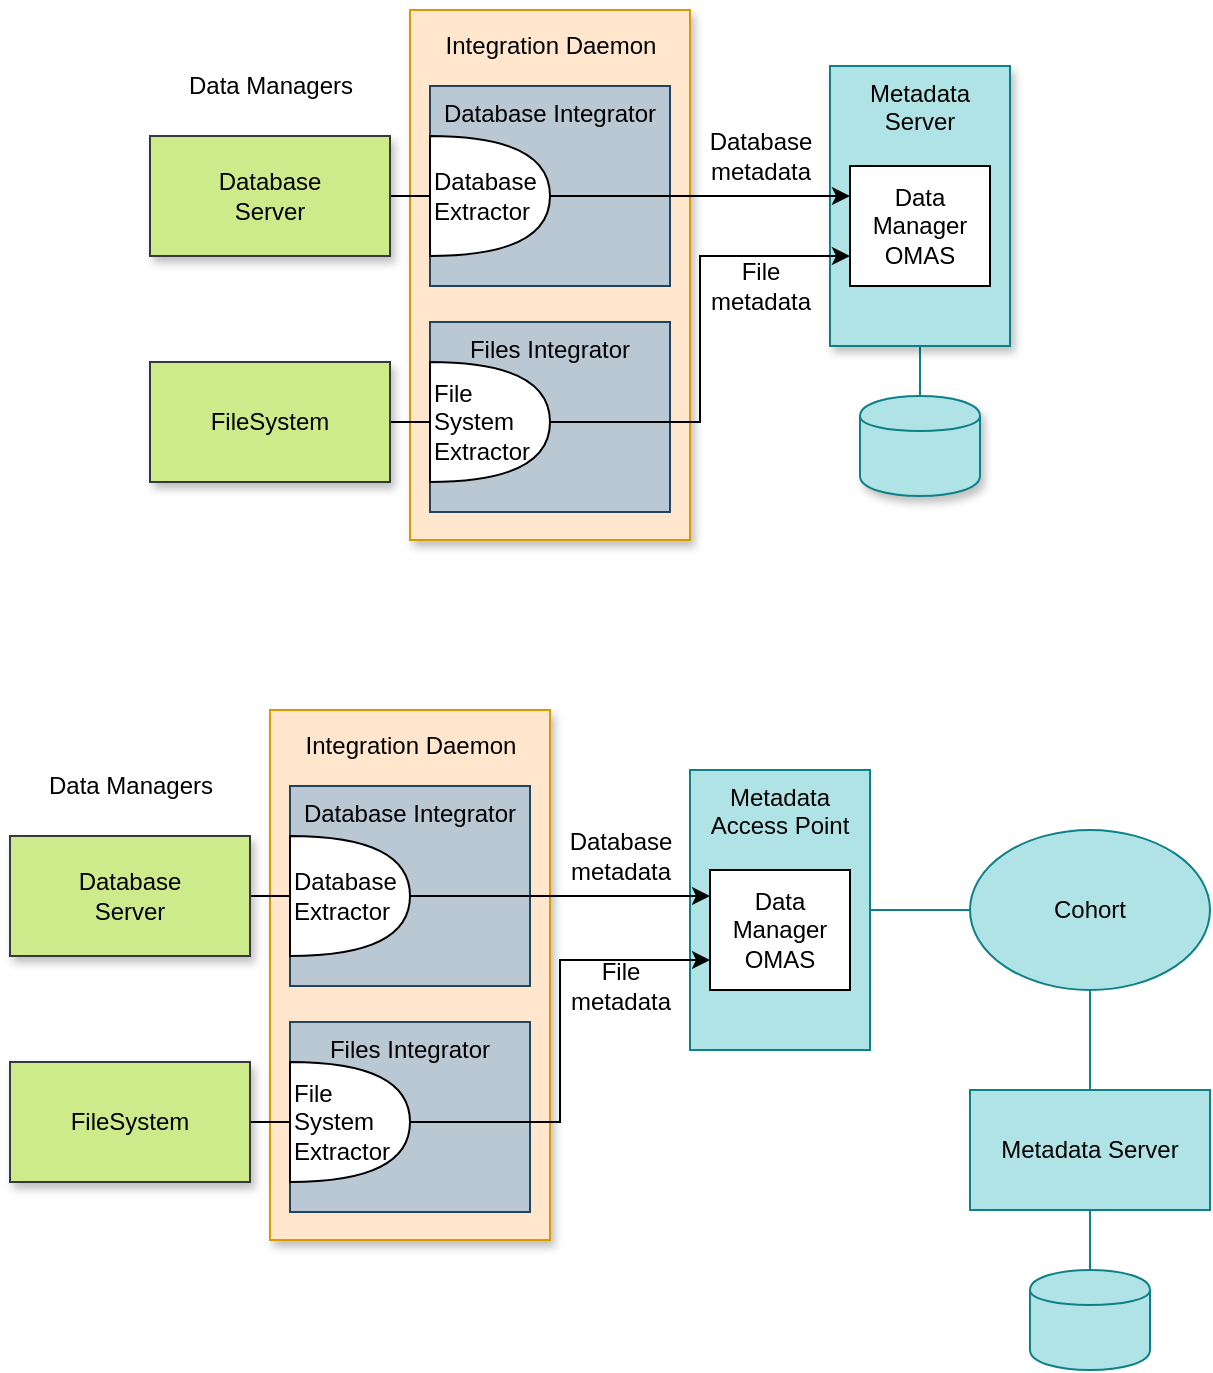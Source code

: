 <mxfile version="14.5.1" type="device" pages="3"><diagram id="gUrdT07N5TmVTN37-PB3" name="metadata-extraction"><mxGraphModel dx="1106" dy="787" grid="1" gridSize="10" guides="1" tooltips="1" connect="1" arrows="1" fold="1" page="1" pageScale="1" pageWidth="827" pageHeight="1169" math="0" shadow="0"><root><mxCell id="_8EhbuY_5WUjqMslyv16-0"/><mxCell id="_8EhbuY_5WUjqMslyv16-1" parent="_8EhbuY_5WUjqMslyv16-0"/><mxCell id="yTQIQ6h455ndPHDNqvcY-6" value="Cohort" style="ellipse;whiteSpace=wrap;html=1;fillColor=#b0e3e6;strokeColor=#0e8088;" parent="_8EhbuY_5WUjqMslyv16-1" vertex="1"><mxGeometry x="580" y="450" width="120" height="80" as="geometry"/></mxCell><mxCell id="yTQIQ6h455ndPHDNqvcY-7" style="rounded=0;orthogonalLoop=1;jettySize=auto;html=1;exitX=0.5;exitY=0;exitDx=0;exitDy=0;entryX=0.5;entryY=1;entryDx=0;entryDy=0;endArrow=none;endFill=0;fillColor=#b0e3e6;strokeColor=#0e8088;" parent="_8EhbuY_5WUjqMslyv16-1" source="yTQIQ6h455ndPHDNqvcY-8" target="yTQIQ6h455ndPHDNqvcY-6" edge="1"><mxGeometry relative="1" as="geometry"/></mxCell><mxCell id="yTQIQ6h455ndPHDNqvcY-8" value="Metadata Server" style="rounded=0;whiteSpace=wrap;html=1;fillColor=#b0e3e6;strokeColor=#0e8088;" parent="_8EhbuY_5WUjqMslyv16-1" vertex="1"><mxGeometry x="580" y="580" width="120" height="60" as="geometry"/></mxCell><mxCell id="yTQIQ6h455ndPHDNqvcY-9" style="edgeStyle=orthogonalEdgeStyle;rounded=0;orthogonalLoop=1;jettySize=auto;html=1;exitX=0.5;exitY=0;exitDx=0;exitDy=0;entryX=0.5;entryY=1;entryDx=0;entryDy=0;endArrow=none;endFill=0;fillColor=#b0e3e6;strokeColor=#0e8088;" parent="_8EhbuY_5WUjqMslyv16-1" source="yTQIQ6h455ndPHDNqvcY-10" target="yTQIQ6h455ndPHDNqvcY-8" edge="1"><mxGeometry relative="1" as="geometry"/></mxCell><mxCell id="yTQIQ6h455ndPHDNqvcY-10" value="" style="shape=cylinder;whiteSpace=wrap;html=1;boundedLbl=1;backgroundOutline=1;fillColor=#b0e3e6;strokeColor=#0e8088;" parent="_8EhbuY_5WUjqMslyv16-1" vertex="1"><mxGeometry x="610" y="670" width="60" height="50" as="geometry"/></mxCell><mxCell id="yTQIQ6h455ndPHDNqvcY-11" style="edgeStyle=none;rounded=0;orthogonalLoop=1;jettySize=auto;html=1;exitX=1;exitY=0.5;exitDx=0;exitDy=0;entryX=0;entryY=0.5;entryDx=0;entryDy=0;endArrow=none;endFill=0;fillColor=#b0e3e6;strokeColor=#0e8088;" parent="_8EhbuY_5WUjqMslyv16-1" source="yTQIQ6h455ndPHDNqvcY-12" target="yTQIQ6h455ndPHDNqvcY-6" edge="1"><mxGeometry relative="1" as="geometry"/></mxCell><mxCell id="yTQIQ6h455ndPHDNqvcY-12" value="Metadata Access Point" style="rounded=0;whiteSpace=wrap;html=1;verticalAlign=top;fillColor=#b0e3e6;strokeColor=#0e8088;" parent="_8EhbuY_5WUjqMslyv16-1" vertex="1"><mxGeometry x="440" y="420" width="90" height="140" as="geometry"/></mxCell><mxCell id="yTQIQ6h455ndPHDNqvcY-13" value="Data&lt;br&gt;Manager&lt;br&gt;OMAS" style="rounded=0;whiteSpace=wrap;html=1;" parent="_8EhbuY_5WUjqMslyv16-1" vertex="1"><mxGeometry x="450" y="470" width="70" height="60" as="geometry"/></mxCell><mxCell id="-w1MUX_3JGf6k-Dygrx6-0" value="" style="rounded=0;whiteSpace=wrap;html=1;fillColor=#ffe6cc;strokeColor=#d79b00;shadow=1;" parent="_8EhbuY_5WUjqMslyv16-1" vertex="1"><mxGeometry x="300" y="40" width="140" height="265" as="geometry"/></mxCell><mxCell id="-w1MUX_3JGf6k-Dygrx6-1" style="edgeStyle=none;rounded=0;orthogonalLoop=1;jettySize=auto;html=1;entryX=0;entryY=0.5;entryDx=0;entryDy=0;entryPerimeter=0;endArrow=none;endFill=0;" parent="_8EhbuY_5WUjqMslyv16-1" source="-w1MUX_3JGf6k-Dygrx6-2" target="-w1MUX_3JGf6k-Dygrx6-15" edge="1"><mxGeometry relative="1" as="geometry"/></mxCell><mxCell id="-w1MUX_3JGf6k-Dygrx6-2" value="Database&lt;br&gt;Server" style="rounded=0;whiteSpace=wrap;html=1;fillColor=#cdeb8b;strokeColor=#36393d;shadow=1;" parent="_8EhbuY_5WUjqMslyv16-1" vertex="1"><mxGeometry x="170" y="103" width="120" height="60" as="geometry"/></mxCell><mxCell id="-w1MUX_3JGf6k-Dygrx6-3" value="Database Integrator" style="rounded=0;whiteSpace=wrap;html=1;verticalAlign=top;fillColor=#bac8d3;strokeColor=#23445d;" parent="_8EhbuY_5WUjqMslyv16-1" vertex="1"><mxGeometry x="310" y="78" width="120" height="100" as="geometry"/></mxCell><mxCell id="-w1MUX_3JGf6k-Dygrx6-9" style="edgeStyle=orthogonalEdgeStyle;rounded=0;orthogonalLoop=1;jettySize=auto;html=1;exitX=0.5;exitY=0;exitDx=0;exitDy=0;entryX=0.5;entryY=1;entryDx=0;entryDy=0;endArrow=none;endFill=0;fillColor=#b0e3e6;strokeColor=#0e8088;" parent="_8EhbuY_5WUjqMslyv16-1" source="-w1MUX_3JGf6k-Dygrx6-10" target="-w1MUX_3JGf6k-Dygrx6-12" edge="1"><mxGeometry relative="1" as="geometry"/></mxCell><mxCell id="-w1MUX_3JGf6k-Dygrx6-10" value="" style="shape=cylinder;whiteSpace=wrap;html=1;boundedLbl=1;backgroundOutline=1;fillColor=#b0e3e6;strokeColor=#0e8088;shadow=1;" parent="_8EhbuY_5WUjqMslyv16-1" vertex="1"><mxGeometry x="525" y="233" width="60" height="50" as="geometry"/></mxCell><mxCell id="-w1MUX_3JGf6k-Dygrx6-12" value="Metadata Server" style="rounded=0;whiteSpace=wrap;html=1;verticalAlign=top;fillColor=#b0e3e6;strokeColor=#0e8088;shadow=1;" parent="_8EhbuY_5WUjqMslyv16-1" vertex="1"><mxGeometry x="510" y="68" width="90" height="140" as="geometry"/></mxCell><mxCell id="-w1MUX_3JGf6k-Dygrx6-13" value="Data&lt;br&gt;Manager&lt;br&gt;OMAS" style="rounded=0;whiteSpace=wrap;html=1;" parent="_8EhbuY_5WUjqMslyv16-1" vertex="1"><mxGeometry x="520" y="118" width="70" height="60" as="geometry"/></mxCell><mxCell id="-w1MUX_3JGf6k-Dygrx6-14" style="edgeStyle=orthogonalEdgeStyle;rounded=0;orthogonalLoop=1;jettySize=auto;html=1;exitX=1;exitY=0.5;exitDx=0;exitDy=0;exitPerimeter=0;entryX=0;entryY=0.25;entryDx=0;entryDy=0;endArrow=classic;endFill=1;" parent="_8EhbuY_5WUjqMslyv16-1" source="-w1MUX_3JGf6k-Dygrx6-15" target="-w1MUX_3JGf6k-Dygrx6-13" edge="1"><mxGeometry relative="1" as="geometry"/></mxCell><mxCell id="-w1MUX_3JGf6k-Dygrx6-15" value="Database&lt;br&gt;Extractor" style="shape=or;whiteSpace=wrap;html=1;align=left;" parent="_8EhbuY_5WUjqMslyv16-1" vertex="1"><mxGeometry x="310" y="103" width="60" height="60" as="geometry"/></mxCell><mxCell id="-w1MUX_3JGf6k-Dygrx6-18" value="Database&lt;br&gt;metadata" style="text;html=1;align=center;verticalAlign=middle;resizable=0;points=[];;autosize=1;" parent="_8EhbuY_5WUjqMslyv16-1" vertex="1"><mxGeometry x="440" y="98" width="70" height="30" as="geometry"/></mxCell><mxCell id="-w1MUX_3JGf6k-Dygrx6-19" value="File&lt;br&gt;metadata" style="text;html=1;align=center;verticalAlign=middle;resizable=0;points=[];;autosize=1;" parent="_8EhbuY_5WUjqMslyv16-1" vertex="1"><mxGeometry x="440" y="163" width="70" height="30" as="geometry"/></mxCell><mxCell id="-w1MUX_3JGf6k-Dygrx6-20" value="Integration Daemon" style="text;html=1;align=center;verticalAlign=middle;resizable=0;points=[];;autosize=1;" parent="_8EhbuY_5WUjqMslyv16-1" vertex="1"><mxGeometry x="310" y="48" width="120" height="20" as="geometry"/></mxCell><mxCell id="-w1MUX_3JGf6k-Dygrx6-21" value="Data Managers" style="text;html=1;align=center;verticalAlign=middle;resizable=0;points=[];;autosize=1;" parent="_8EhbuY_5WUjqMslyv16-1" vertex="1"><mxGeometry x="180" y="68" width="100" height="20" as="geometry"/></mxCell><mxCell id="5ROGnx1GjktCGI1Y9Y96-0" value="Files Integrator" style="rounded=0;whiteSpace=wrap;html=1;verticalAlign=top;fillColor=#bac8d3;strokeColor=#23445d;" vertex="1" parent="_8EhbuY_5WUjqMslyv16-1"><mxGeometry x="310" y="196" width="120" height="95" as="geometry"/></mxCell><mxCell id="-w1MUX_3JGf6k-Dygrx6-4" style="edgeStyle=none;rounded=0;orthogonalLoop=1;jettySize=auto;html=1;entryX=0;entryY=0.5;entryDx=0;entryDy=0;entryPerimeter=0;endArrow=none;endFill=0;" parent="_8EhbuY_5WUjqMslyv16-1" source="-w1MUX_3JGf6k-Dygrx6-5" target="-w1MUX_3JGf6k-Dygrx6-17" edge="1"><mxGeometry relative="1" as="geometry"/></mxCell><mxCell id="-w1MUX_3JGf6k-Dygrx6-5" value="FileSystem" style="rounded=0;whiteSpace=wrap;html=1;fillColor=#cdeb8b;strokeColor=#36393d;shadow=1;" parent="_8EhbuY_5WUjqMslyv16-1" vertex="1"><mxGeometry x="170" y="216" width="120" height="60" as="geometry"/></mxCell><mxCell id="-w1MUX_3JGf6k-Dygrx6-16" style="edgeStyle=orthogonalEdgeStyle;rounded=0;orthogonalLoop=1;jettySize=auto;html=1;entryX=0;entryY=0.75;entryDx=0;entryDy=0;endArrow=classic;endFill=1;" parent="_8EhbuY_5WUjqMslyv16-1" source="-w1MUX_3JGf6k-Dygrx6-17" target="-w1MUX_3JGf6k-Dygrx6-13" edge="1"><mxGeometry relative="1" as="geometry"/></mxCell><mxCell id="-w1MUX_3JGf6k-Dygrx6-17" value="File&lt;br&gt;System&lt;br&gt;Extractor" style="shape=or;whiteSpace=wrap;html=1;align=left;" parent="_8EhbuY_5WUjqMslyv16-1" vertex="1"><mxGeometry x="310" y="216" width="60" height="60" as="geometry"/></mxCell><mxCell id="5ROGnx1GjktCGI1Y9Y96-1" value="" style="rounded=0;whiteSpace=wrap;html=1;fillColor=#ffe6cc;strokeColor=#d79b00;shadow=1;" vertex="1" parent="_8EhbuY_5WUjqMslyv16-1"><mxGeometry x="230" y="390" width="140" height="265" as="geometry"/></mxCell><mxCell id="5ROGnx1GjktCGI1Y9Y96-2" style="edgeStyle=none;rounded=0;orthogonalLoop=1;jettySize=auto;html=1;entryX=0;entryY=0.5;entryDx=0;entryDy=0;entryPerimeter=0;endArrow=none;endFill=0;" edge="1" parent="_8EhbuY_5WUjqMslyv16-1" source="5ROGnx1GjktCGI1Y9Y96-3" target="5ROGnx1GjktCGI1Y9Y96-6"><mxGeometry relative="1" as="geometry"/></mxCell><mxCell id="5ROGnx1GjktCGI1Y9Y96-3" value="Database&lt;br&gt;Server" style="rounded=0;whiteSpace=wrap;html=1;fillColor=#cdeb8b;strokeColor=#36393d;shadow=1;" vertex="1" parent="_8EhbuY_5WUjqMslyv16-1"><mxGeometry x="100" y="453" width="120" height="60" as="geometry"/></mxCell><mxCell id="5ROGnx1GjktCGI1Y9Y96-4" value="Database Integrator" style="rounded=0;whiteSpace=wrap;html=1;verticalAlign=top;fillColor=#bac8d3;strokeColor=#23445d;" vertex="1" parent="_8EhbuY_5WUjqMslyv16-1"><mxGeometry x="240" y="428" width="120" height="100" as="geometry"/></mxCell><mxCell id="5ROGnx1GjktCGI1Y9Y96-5" style="edgeStyle=orthogonalEdgeStyle;rounded=0;orthogonalLoop=1;jettySize=auto;html=1;exitX=1;exitY=0.5;exitDx=0;exitDy=0;exitPerimeter=0;entryX=0;entryY=0.25;entryDx=0;entryDy=0;endArrow=classic;endFill=1;" edge="1" parent="_8EhbuY_5WUjqMslyv16-1" source="5ROGnx1GjktCGI1Y9Y96-6"><mxGeometry relative="1" as="geometry"><mxPoint x="450" y="483" as="targetPoint"/></mxGeometry></mxCell><mxCell id="5ROGnx1GjktCGI1Y9Y96-6" value="Database&lt;br&gt;Extractor" style="shape=or;whiteSpace=wrap;html=1;align=left;" vertex="1" parent="_8EhbuY_5WUjqMslyv16-1"><mxGeometry x="240" y="453" width="60" height="60" as="geometry"/></mxCell><mxCell id="5ROGnx1GjktCGI1Y9Y96-7" value="Database&lt;br&gt;metadata" style="text;html=1;align=center;verticalAlign=middle;resizable=0;points=[];;autosize=1;" vertex="1" parent="_8EhbuY_5WUjqMslyv16-1"><mxGeometry x="370" y="448" width="70" height="30" as="geometry"/></mxCell><mxCell id="5ROGnx1GjktCGI1Y9Y96-8" value="File&lt;br&gt;metadata" style="text;html=1;align=center;verticalAlign=middle;resizable=0;points=[];;autosize=1;" vertex="1" parent="_8EhbuY_5WUjqMslyv16-1"><mxGeometry x="370" y="513" width="70" height="30" as="geometry"/></mxCell><mxCell id="5ROGnx1GjktCGI1Y9Y96-9" value="Integration Daemon" style="text;html=1;align=center;verticalAlign=middle;resizable=0;points=[];;autosize=1;" vertex="1" parent="_8EhbuY_5WUjqMslyv16-1"><mxGeometry x="240" y="398" width="120" height="20" as="geometry"/></mxCell><mxCell id="5ROGnx1GjktCGI1Y9Y96-10" value="Data Managers" style="text;html=1;align=center;verticalAlign=middle;resizable=0;points=[];;autosize=1;" vertex="1" parent="_8EhbuY_5WUjqMslyv16-1"><mxGeometry x="110" y="418" width="100" height="20" as="geometry"/></mxCell><mxCell id="5ROGnx1GjktCGI1Y9Y96-11" value="Files Integrator" style="rounded=0;whiteSpace=wrap;html=1;verticalAlign=top;fillColor=#bac8d3;strokeColor=#23445d;" vertex="1" parent="_8EhbuY_5WUjqMslyv16-1"><mxGeometry x="240" y="546" width="120" height="95" as="geometry"/></mxCell><mxCell id="5ROGnx1GjktCGI1Y9Y96-12" style="edgeStyle=none;rounded=0;orthogonalLoop=1;jettySize=auto;html=1;entryX=0;entryY=0.5;entryDx=0;entryDy=0;entryPerimeter=0;endArrow=none;endFill=0;" edge="1" parent="_8EhbuY_5WUjqMslyv16-1" source="5ROGnx1GjktCGI1Y9Y96-13" target="5ROGnx1GjktCGI1Y9Y96-15"><mxGeometry relative="1" as="geometry"/></mxCell><mxCell id="5ROGnx1GjktCGI1Y9Y96-13" value="FileSystem" style="rounded=0;whiteSpace=wrap;html=1;fillColor=#cdeb8b;strokeColor=#36393d;shadow=1;" vertex="1" parent="_8EhbuY_5WUjqMslyv16-1"><mxGeometry x="100" y="566" width="120" height="60" as="geometry"/></mxCell><mxCell id="5ROGnx1GjktCGI1Y9Y96-14" style="edgeStyle=orthogonalEdgeStyle;rounded=0;orthogonalLoop=1;jettySize=auto;html=1;endArrow=classic;endFill=1;entryX=0;entryY=0.75;entryDx=0;entryDy=0;" edge="1" parent="_8EhbuY_5WUjqMslyv16-1" source="5ROGnx1GjktCGI1Y9Y96-15" target="yTQIQ6h455ndPHDNqvcY-13"><mxGeometry relative="1" as="geometry"><mxPoint x="450" y="513" as="targetPoint"/></mxGeometry></mxCell><mxCell id="5ROGnx1GjktCGI1Y9Y96-15" value="File&lt;br&gt;System&lt;br&gt;Extractor" style="shape=or;whiteSpace=wrap;html=1;align=left;" vertex="1" parent="_8EhbuY_5WUjqMslyv16-1"><mxGeometry x="240" y="566" width="60" height="60" as="geometry"/></mxCell></root></mxGraphModel></diagram><diagram id="hWn533BDwbJElpARPGXr" name="metadata-distribution"><mxGraphModel dx="1106" dy="787" grid="1" gridSize="10" guides="1" tooltips="1" connect="1" arrows="1" fold="1" page="1" pageScale="1" pageWidth="827" pageHeight="1169" math="0" shadow="0"><root><mxCell id="wslmO1Ypkjb8YLctVcpP-0"/><mxCell id="wslmO1Ypkjb8YLctVcpP-1" parent="wslmO1Ypkjb8YLctVcpP-0"/><mxCell id="tDbM-lCDRph3kL5XvaZm-1" value="" style="rounded=0;whiteSpace=wrap;html=1;fillColor=#ffe6cc;strokeColor=#d79b00;shadow=1;" parent="wslmO1Ypkjb8YLctVcpP-1" vertex="1"><mxGeometry x="950" y="80" width="140" height="163.5" as="geometry"/></mxCell><mxCell id="tDbM-lCDRph3kL5XvaZm-8" style="edgeStyle=none;rounded=0;orthogonalLoop=1;jettySize=auto;html=1;exitX=1;exitY=0;exitDx=0;exitDy=0;entryX=0.5;entryY=1;entryDx=0;entryDy=0;endArrow=none;endFill=0;fillColor=#b0e3e6;strokeColor=#0e8088;" parent="wslmO1Ypkjb8YLctVcpP-1" source="tDbM-lCDRph3kL5XvaZm-9" target="tDbM-lCDRph3kL5XvaZm-21" edge="1"><mxGeometry relative="1" as="geometry"/></mxCell><mxCell id="tDbM-lCDRph3kL5XvaZm-9" value="Cohort" style="ellipse;whiteSpace=wrap;html=1;fillColor=#b0e3e6;strokeColor=#0e8088;shadow=1;" parent="wslmO1Ypkjb8YLctVcpP-1" vertex="1"><mxGeometry x="580" y="310" width="120" height="80" as="geometry"/></mxCell><mxCell id="tDbM-lCDRph3kL5XvaZm-10" style="rounded=0;orthogonalLoop=1;jettySize=auto;html=1;exitX=0.5;exitY=0;exitDx=0;exitDy=0;entryX=0.5;entryY=1;entryDx=0;entryDy=0;endArrow=none;endFill=0;fillColor=#b0e3e6;strokeColor=#0e8088;shadow=0;" parent="wslmO1Ypkjb8YLctVcpP-1" source="tDbM-lCDRph3kL5XvaZm-11" target="tDbM-lCDRph3kL5XvaZm-9" edge="1"><mxGeometry relative="1" as="geometry"/></mxCell><mxCell id="tDbM-lCDRph3kL5XvaZm-11" value="Metadata Server" style="rounded=0;whiteSpace=wrap;html=1;fillColor=#b0e3e6;strokeColor=#0e8088;shadow=1;" parent="wslmO1Ypkjb8YLctVcpP-1" vertex="1"><mxGeometry x="580" y="440" width="120" height="60" as="geometry"/></mxCell><mxCell id="tDbM-lCDRph3kL5XvaZm-12" style="edgeStyle=orthogonalEdgeStyle;rounded=0;orthogonalLoop=1;jettySize=auto;html=1;exitX=0.5;exitY=0;exitDx=0;exitDy=0;entryX=0.5;entryY=1;entryDx=0;entryDy=0;endArrow=none;endFill=0;fillColor=#b0e3e6;strokeColor=#0e8088;shadow=0;" parent="wslmO1Ypkjb8YLctVcpP-1" source="tDbM-lCDRph3kL5XvaZm-13" target="tDbM-lCDRph3kL5XvaZm-11" edge="1"><mxGeometry relative="1" as="geometry"/></mxCell><mxCell id="tDbM-lCDRph3kL5XvaZm-13" value="" style="shape=cylinder;whiteSpace=wrap;html=1;boundedLbl=1;backgroundOutline=1;fillColor=#b0e3e6;strokeColor=#0e8088;shadow=1;" parent="wslmO1Ypkjb8YLctVcpP-1" vertex="1"><mxGeometry x="610" y="530" width="60" height="50" as="geometry"/></mxCell><mxCell id="tDbM-lCDRph3kL5XvaZm-14" style="edgeStyle=none;rounded=0;orthogonalLoop=1;jettySize=auto;html=1;exitX=1;exitY=0.5;exitDx=0;exitDy=0;entryX=0;entryY=0.5;entryDx=0;entryDy=0;endArrow=none;endFill=0;fillColor=#b0e3e6;strokeColor=#0e8088;" parent="wslmO1Ypkjb8YLctVcpP-1" source="tDbM-lCDRph3kL5XvaZm-15" target="tDbM-lCDRph3kL5XvaZm-9" edge="1"><mxGeometry relative="1" as="geometry"/></mxCell><mxCell id="tDbM-lCDRph3kL5XvaZm-15" value="Metadata Access Point" style="rounded=0;whiteSpace=wrap;html=1;verticalAlign=top;fillColor=#b0e3e6;strokeColor=#0e8088;shadow=1;" parent="wslmO1Ypkjb8YLctVcpP-1" vertex="1"><mxGeometry x="440" y="280" width="90" height="140" as="geometry"/></mxCell><mxCell id="tDbM-lCDRph3kL5XvaZm-16" value="Data&lt;br&gt;Manager&lt;br&gt;OMAS" style="rounded=0;whiteSpace=wrap;html=1;" parent="wslmO1Ypkjb8YLctVcpP-1" vertex="1"><mxGeometry x="450" y="330" width="70" height="60" as="geometry"/></mxCell><mxCell id="tDbM-lCDRph3kL5XvaZm-21" value="Metadata Access Point" style="rounded=0;whiteSpace=wrap;html=1;verticalAlign=top;fillColor=#b0e3e6;strokeColor=#0e8088;shadow=1;" parent="wslmO1Ypkjb8YLctVcpP-1" vertex="1"><mxGeometry x="700" y="140" width="90" height="140" as="geometry"/></mxCell><mxCell id="tDbM-lCDRph3kL5XvaZm-22" value="Data&lt;br&gt;Manager&lt;br&gt;OMAS" style="rounded=0;whiteSpace=wrap;html=1;" parent="wslmO1Ypkjb8YLctVcpP-1" vertex="1"><mxGeometry x="710" y="190" width="70" height="60" as="geometry"/></mxCell><mxCell id="tDbM-lCDRph3kL5XvaZm-23" value="Database Integrator" style="rounded=0;whiteSpace=wrap;html=1;verticalAlign=top;fillColor=#bac8d3;strokeColor=#23445d;" parent="wslmO1Ypkjb8YLctVcpP-1" vertex="1"><mxGeometry x="960" y="120" width="120" height="113.5" as="geometry"/></mxCell><mxCell id="tDbM-lCDRph3kL5XvaZm-26" style="edgeStyle=none;rounded=0;orthogonalLoop=1;jettySize=auto;html=1;exitX=1;exitY=0.5;exitDx=0;exitDy=0;exitPerimeter=0;endArrow=classic;endFill=1;entryX=0.5;entryY=0;entryDx=0;entryDy=0;" parent="wslmO1Ypkjb8YLctVcpP-1" source="tDbM-lCDRph3kL5XvaZm-27" target="tDbM-lCDRph3kL5XvaZm-45" edge="1"><mxGeometry relative="1" as="geometry"><mxPoint x="1140" y="183.5" as="targetPoint"/><Array as="points"><mxPoint x="1140" y="183.5"/></Array></mxGeometry></mxCell><mxCell id="tDbM-lCDRph3kL5XvaZm-27" value="Data Asset&lt;br&gt;Distributor" style="shape=or;whiteSpace=wrap;html=1;align=left;flipV=1;flipH=0;" parent="wslmO1Ypkjb8YLctVcpP-1" vertex="1"><mxGeometry x="1000" y="153.5" width="80" height="60" as="geometry"/></mxCell><mxCell id="tDbM-lCDRph3kL5XvaZm-30" value="Events" style="text;html=1;align=center;verticalAlign=middle;resizable=0;points=[];;autosize=1;" parent="wslmO1Ypkjb8YLctVcpP-1" vertex="1"><mxGeometry x="790" y="190" width="50" height="20" as="geometry"/></mxCell><mxCell id="tDbM-lCDRph3kL5XvaZm-32" style="edgeStyle=orthogonalEdgeStyle;rounded=0;orthogonalLoop=1;jettySize=auto;html=1;exitX=1;exitY=0.5;exitDx=0;exitDy=0;endArrow=classic;endFill=1;" parent="wslmO1Ypkjb8YLctVcpP-1" source="tDbM-lCDRph3kL5XvaZm-21" target="tDbM-lCDRph3kL5XvaZm-52" edge="1"><mxGeometry relative="1" as="geometry"><Array as="points"><mxPoint x="840" y="210"/></Array></mxGeometry></mxCell><mxCell id="tDbM-lCDRph3kL5XvaZm-36" value="Integration Daemon" style="text;html=1;align=center;verticalAlign=middle;resizable=0;points=[];;autosize=1;" parent="wslmO1Ypkjb8YLctVcpP-1" vertex="1"><mxGeometry x="960" y="85.5" width="120" height="20" as="geometry"/></mxCell><mxCell id="tDbM-lCDRph3kL5XvaZm-40" value="" style="group" parent="wslmO1Ypkjb8YLctVcpP-1" vertex="1" connectable="0"><mxGeometry x="1120" y="206.5" width="40" height="51" as="geometry"/></mxCell><mxCell id="tDbM-lCDRph3kL5XvaZm-41" value="" style="group" parent="tDbM-lCDRph3kL5XvaZm-40" vertex="1" connectable="0"><mxGeometry width="40" height="51" as="geometry"/></mxCell><mxCell id="tDbM-lCDRph3kL5XvaZm-42" value="" style="group" parent="tDbM-lCDRph3kL5XvaZm-41" vertex="1" connectable="0"><mxGeometry width="40" height="51" as="geometry"/></mxCell><mxCell id="tDbM-lCDRph3kL5XvaZm-43" value="" style="whiteSpace=wrap;html=1;aspect=fixed;fontSize=12;shadow=1;fillColor=#cdeb8b;strokeColor=#36393d;" parent="tDbM-lCDRph3kL5XvaZm-42" vertex="1"><mxGeometry y="11" width="40" height="40" as="geometry"/></mxCell><mxCell id="tDbM-lCDRph3kL5XvaZm-44" value="" style="rounded=0;whiteSpace=wrap;html=1;fontSize=12;" parent="tDbM-lCDRph3kL5XvaZm-42" vertex="1"><mxGeometry x="5" y="11" width="30" height="30" as="geometry"/></mxCell><mxCell id="tDbM-lCDRph3kL5XvaZm-45" value="" style="rounded=0;whiteSpace=wrap;html=1;fontSize=12;strokeColor=none;" parent="tDbM-lCDRph3kL5XvaZm-42" vertex="1"><mxGeometry x="5" width="30" height="40" as="geometry"/></mxCell><mxCell id="tDbM-lCDRph3kL5XvaZm-46" value="External&lt;br&gt;format&lt;br&gt;distribution&lt;br&gt;mechanism" style="text;html=1;align=left;verticalAlign=middle;resizable=0;points=[];;autosize=1;" parent="wslmO1Ypkjb8YLctVcpP-1" vertex="1"><mxGeometry x="1170" y="202" width="80" height="60" as="geometry"/></mxCell><mxCell id="tDbM-lCDRph3kL5XvaZm-47" value="" style="group" parent="wslmO1Ypkjb8YLctVcpP-1" vertex="1" connectable="0"><mxGeometry x="831" y="222" width="40" height="51" as="geometry"/></mxCell><mxCell id="tDbM-lCDRph3kL5XvaZm-48" value="" style="group" parent="tDbM-lCDRph3kL5XvaZm-47" vertex="1" connectable="0"><mxGeometry width="40" height="51" as="geometry"/></mxCell><mxCell id="tDbM-lCDRph3kL5XvaZm-49" value="" style="group" parent="tDbM-lCDRph3kL5XvaZm-48" vertex="1" connectable="0"><mxGeometry width="40" height="51" as="geometry"/></mxCell><mxCell id="tDbM-lCDRph3kL5XvaZm-50" value="" style="whiteSpace=wrap;html=1;aspect=fixed;fontSize=12;shadow=1;" parent="tDbM-lCDRph3kL5XvaZm-49" vertex="1"><mxGeometry y="11" width="40" height="40" as="geometry"/></mxCell><mxCell id="tDbM-lCDRph3kL5XvaZm-51" value="" style="rounded=0;whiteSpace=wrap;html=1;fontSize=12;" parent="tDbM-lCDRph3kL5XvaZm-49" vertex="1"><mxGeometry x="5" y="11" width="30" height="30" as="geometry"/></mxCell><mxCell id="tDbM-lCDRph3kL5XvaZm-52" value="" style="rounded=0;whiteSpace=wrap;html=1;fontSize=12;strokeColor=none;" parent="tDbM-lCDRph3kL5XvaZm-49" vertex="1"><mxGeometry x="5" width="30" height="40" as="geometry"/></mxCell><mxCell id="tDbM-lCDRph3kL5XvaZm-53" value="OutTopic" style="text;html=1;align=left;verticalAlign=middle;resizable=0;points=[];;autosize=1;" parent="wslmO1Ypkjb8YLctVcpP-1" vertex="1"><mxGeometry x="881" y="237.5" width="60" height="20" as="geometry"/></mxCell><mxCell id="tDbM-lCDRph3kL5XvaZm-54" style="edgeStyle=orthogonalEdgeStyle;rounded=0;orthogonalLoop=1;jettySize=auto;html=1;exitX=0.5;exitY=0;exitDx=0;exitDy=0;" parent="wslmO1Ypkjb8YLctVcpP-1" source="tDbM-lCDRph3kL5XvaZm-52" target="tDbM-lCDRph3kL5XvaZm-56" edge="1"><mxGeometry relative="1" as="geometry"><mxPoint x="851" y="110" as="targetPoint"/></mxGeometry></mxCell><mxCell id="tDbM-lCDRph3kL5XvaZm-55" style="edgeStyle=orthogonalEdgeStyle;rounded=0;orthogonalLoop=1;jettySize=auto;html=1;exitX=0.75;exitY=0;exitDx=0;exitDy=0;entryX=0;entryY=0.5;entryDx=0;entryDy=0;entryPerimeter=0;" parent="wslmO1Ypkjb8YLctVcpP-1" source="tDbM-lCDRph3kL5XvaZm-52" target="tDbM-lCDRph3kL5XvaZm-27" edge="1"><mxGeometry relative="1" as="geometry"/></mxCell><mxCell id="tDbM-lCDRph3kL5XvaZm-56" value="Native receiver" style="rounded=0;whiteSpace=wrap;html=1;fillColor=#cdeb8b;strokeColor=#36393d;shadow=1;" parent="wslmO1Ypkjb8YLctVcpP-1" vertex="1"><mxGeometry x="811" y="45.5" width="80" height="60" as="geometry"/></mxCell><mxCell id="R9EQj83rXrYmPpTUiSGz-0" value="" style="rounded=0;whiteSpace=wrap;html=1;fillColor=#ffe6cc;strokeColor=#d79b00;shadow=1;" vertex="1" parent="wslmO1Ypkjb8YLctVcpP-1"><mxGeometry x="230" y="257.5" width="140" height="265" as="geometry"/></mxCell><mxCell id="R9EQj83rXrYmPpTUiSGz-1" style="edgeStyle=none;rounded=0;orthogonalLoop=1;jettySize=auto;html=1;entryX=0;entryY=0.5;entryDx=0;entryDy=0;entryPerimeter=0;endArrow=none;endFill=0;" edge="1" parent="wslmO1Ypkjb8YLctVcpP-1" source="R9EQj83rXrYmPpTUiSGz-2" target="R9EQj83rXrYmPpTUiSGz-5"><mxGeometry relative="1" as="geometry"/></mxCell><mxCell id="R9EQj83rXrYmPpTUiSGz-2" value="Database&lt;br&gt;Server" style="rounded=0;whiteSpace=wrap;html=1;fillColor=#cdeb8b;strokeColor=#36393d;shadow=1;" vertex="1" parent="wslmO1Ypkjb8YLctVcpP-1"><mxGeometry x="100" y="320.5" width="120" height="60" as="geometry"/></mxCell><mxCell id="R9EQj83rXrYmPpTUiSGz-3" value="Database Integrator" style="rounded=0;whiteSpace=wrap;html=1;verticalAlign=top;fillColor=#bac8d3;strokeColor=#23445d;" vertex="1" parent="wslmO1Ypkjb8YLctVcpP-1"><mxGeometry x="240" y="295.5" width="120" height="100" as="geometry"/></mxCell><mxCell id="R9EQj83rXrYmPpTUiSGz-4" style="edgeStyle=orthogonalEdgeStyle;rounded=0;orthogonalLoop=1;jettySize=auto;html=1;exitX=1;exitY=0.5;exitDx=0;exitDy=0;exitPerimeter=0;entryX=0;entryY=0.25;entryDx=0;entryDy=0;endArrow=classic;endFill=1;" edge="1" parent="wslmO1Ypkjb8YLctVcpP-1" source="R9EQj83rXrYmPpTUiSGz-5"><mxGeometry relative="1" as="geometry"><mxPoint x="450" y="350.5" as="targetPoint"/></mxGeometry></mxCell><mxCell id="R9EQj83rXrYmPpTUiSGz-5" value="Database&lt;br&gt;Extractor" style="shape=or;whiteSpace=wrap;html=1;align=left;" vertex="1" parent="wslmO1Ypkjb8YLctVcpP-1"><mxGeometry x="240" y="320.5" width="60" height="60" as="geometry"/></mxCell><mxCell id="R9EQj83rXrYmPpTUiSGz-6" value="Database&lt;br&gt;metadata" style="text;html=1;align=center;verticalAlign=middle;resizable=0;points=[];;autosize=1;" vertex="1" parent="wslmO1Ypkjb8YLctVcpP-1"><mxGeometry x="370" y="315.5" width="70" height="30" as="geometry"/></mxCell><mxCell id="R9EQj83rXrYmPpTUiSGz-7" value="File&lt;br&gt;metadata" style="text;html=1;align=center;verticalAlign=middle;resizable=0;points=[];;autosize=1;" vertex="1" parent="wslmO1Ypkjb8YLctVcpP-1"><mxGeometry x="370" y="380.5" width="70" height="30" as="geometry"/></mxCell><mxCell id="R9EQj83rXrYmPpTUiSGz-8" value="Integration Daemon" style="text;html=1;align=center;verticalAlign=middle;resizable=0;points=[];;autosize=1;" vertex="1" parent="wslmO1Ypkjb8YLctVcpP-1"><mxGeometry x="240" y="265.5" width="120" height="20" as="geometry"/></mxCell><mxCell id="R9EQj83rXrYmPpTUiSGz-9" value="Data Managers" style="text;html=1;align=center;verticalAlign=middle;resizable=0;points=[];;autosize=1;" vertex="1" parent="wslmO1Ypkjb8YLctVcpP-1"><mxGeometry x="110" y="285.5" width="100" height="20" as="geometry"/></mxCell><mxCell id="R9EQj83rXrYmPpTUiSGz-10" value="Files Integrator" style="rounded=0;whiteSpace=wrap;html=1;verticalAlign=top;fillColor=#bac8d3;strokeColor=#23445d;" vertex="1" parent="wslmO1Ypkjb8YLctVcpP-1"><mxGeometry x="240" y="413.5" width="120" height="95" as="geometry"/></mxCell><mxCell id="R9EQj83rXrYmPpTUiSGz-11" style="edgeStyle=none;rounded=0;orthogonalLoop=1;jettySize=auto;html=1;entryX=0;entryY=0.5;entryDx=0;entryDy=0;entryPerimeter=0;endArrow=none;endFill=0;" edge="1" parent="wslmO1Ypkjb8YLctVcpP-1" source="R9EQj83rXrYmPpTUiSGz-12" target="R9EQj83rXrYmPpTUiSGz-14"><mxGeometry relative="1" as="geometry"/></mxCell><mxCell id="R9EQj83rXrYmPpTUiSGz-12" value="FileSystem" style="rounded=0;whiteSpace=wrap;html=1;fillColor=#cdeb8b;strokeColor=#36393d;shadow=1;" vertex="1" parent="wslmO1Ypkjb8YLctVcpP-1"><mxGeometry x="100" y="433.5" width="120" height="60" as="geometry"/></mxCell><mxCell id="R9EQj83rXrYmPpTUiSGz-13" style="edgeStyle=orthogonalEdgeStyle;rounded=0;orthogonalLoop=1;jettySize=auto;html=1;entryX=0;entryY=0.75;entryDx=0;entryDy=0;endArrow=classic;endFill=1;" edge="1" parent="wslmO1Ypkjb8YLctVcpP-1" source="R9EQj83rXrYmPpTUiSGz-14" target="tDbM-lCDRph3kL5XvaZm-16"><mxGeometry relative="1" as="geometry"><mxPoint x="450" y="380.5" as="targetPoint"/></mxGeometry></mxCell><mxCell id="R9EQj83rXrYmPpTUiSGz-14" value="File&lt;br&gt;System&lt;br&gt;Extractor" style="shape=or;whiteSpace=wrap;html=1;align=left;" vertex="1" parent="wslmO1Ypkjb8YLctVcpP-1"><mxGeometry x="240" y="433.5" width="60" height="60" as="geometry"/></mxCell></root></mxGraphModel></diagram><diagram name="metadata-synchronization" id="1ZWzqkTjk50ONfl_qclX"><mxGraphModel dx="1106" dy="787" grid="1" gridSize="10" guides="1" tooltips="1" connect="1" arrows="1" fold="1" page="1" pageScale="1" pageWidth="827" pageHeight="1169" math="0" shadow="0"><root><mxCell id="YlJNpYF5BdB2ncCsDoAc-0"/><mxCell id="YlJNpYF5BdB2ncCsDoAc-1" parent="YlJNpYF5BdB2ncCsDoAc-0"/><mxCell id="d6v3zoQ_MfP50n67dFn2-1" value="" style="rounded=0;whiteSpace=wrap;html=1;fillColor=#ffe6cc;strokeColor=#d79b00;shadow=1;" parent="YlJNpYF5BdB2ncCsDoAc-1" vertex="1"><mxGeometry x="960" y="36" width="140" height="290" as="geometry"/></mxCell><mxCell id="d6v3zoQ_MfP50n67dFn2-8" style="edgeStyle=none;rounded=0;orthogonalLoop=1;jettySize=auto;html=1;exitX=1;exitY=0;exitDx=0;exitDy=0;entryX=0.5;entryY=1;entryDx=0;entryDy=0;endArrow=none;endFill=0;fillColor=#b0e3e6;strokeColor=#0e8088;" parent="YlJNpYF5BdB2ncCsDoAc-1" source="d6v3zoQ_MfP50n67dFn2-9" target="d6v3zoQ_MfP50n67dFn2-21" edge="1"><mxGeometry relative="1" as="geometry"/></mxCell><mxCell id="d6v3zoQ_MfP50n67dFn2-9" value="Cohort" style="ellipse;whiteSpace=wrap;html=1;fillColor=#b0e3e6;strokeColor=#0e8088;shadow=1;" parent="YlJNpYF5BdB2ncCsDoAc-1" vertex="1"><mxGeometry x="580" y="310" width="120" height="80" as="geometry"/></mxCell><mxCell id="d6v3zoQ_MfP50n67dFn2-10" style="rounded=0;orthogonalLoop=1;jettySize=auto;html=1;exitX=0.5;exitY=0;exitDx=0;exitDy=0;entryX=0.5;entryY=1;entryDx=0;entryDy=0;endArrow=none;endFill=0;fillColor=#b0e3e6;strokeColor=#0e8088;" parent="YlJNpYF5BdB2ncCsDoAc-1" source="d6v3zoQ_MfP50n67dFn2-11" target="d6v3zoQ_MfP50n67dFn2-9" edge="1"><mxGeometry relative="1" as="geometry"/></mxCell><mxCell id="d6v3zoQ_MfP50n67dFn2-11" value="Metadata Server" style="rounded=0;whiteSpace=wrap;html=1;fillColor=#b0e3e6;strokeColor=#0e8088;shadow=1;" parent="YlJNpYF5BdB2ncCsDoAc-1" vertex="1"><mxGeometry x="580" y="440" width="120" height="60" as="geometry"/></mxCell><mxCell id="d6v3zoQ_MfP50n67dFn2-12" style="edgeStyle=orthogonalEdgeStyle;rounded=0;orthogonalLoop=1;jettySize=auto;html=1;exitX=0.5;exitY=0;exitDx=0;exitDy=0;entryX=0.5;entryY=1;entryDx=0;entryDy=0;endArrow=none;endFill=0;fillColor=#b0e3e6;strokeColor=#0e8088;" parent="YlJNpYF5BdB2ncCsDoAc-1" source="d6v3zoQ_MfP50n67dFn2-13" target="d6v3zoQ_MfP50n67dFn2-11" edge="1"><mxGeometry relative="1" as="geometry"/></mxCell><mxCell id="d6v3zoQ_MfP50n67dFn2-13" value="" style="shape=cylinder;whiteSpace=wrap;html=1;boundedLbl=1;backgroundOutline=1;fillColor=#b0e3e6;strokeColor=#0e8088;shadow=1;" parent="YlJNpYF5BdB2ncCsDoAc-1" vertex="1"><mxGeometry x="610" y="530" width="60" height="50" as="geometry"/></mxCell><mxCell id="d6v3zoQ_MfP50n67dFn2-14" style="edgeStyle=none;rounded=0;orthogonalLoop=1;jettySize=auto;html=1;exitX=1;exitY=0.5;exitDx=0;exitDy=0;entryX=0;entryY=0.5;entryDx=0;entryDy=0;endArrow=none;endFill=0;fillColor=#b0e3e6;strokeColor=#0e8088;" parent="YlJNpYF5BdB2ncCsDoAc-1" source="d6v3zoQ_MfP50n67dFn2-15" target="d6v3zoQ_MfP50n67dFn2-9" edge="1"><mxGeometry relative="1" as="geometry"/></mxCell><mxCell id="d6v3zoQ_MfP50n67dFn2-15" value="Metadata Access Point" style="rounded=0;whiteSpace=wrap;html=1;verticalAlign=top;fillColor=#b0e3e6;strokeColor=#0e8088;shadow=1;" parent="YlJNpYF5BdB2ncCsDoAc-1" vertex="1"><mxGeometry x="440" y="280" width="90" height="140" as="geometry"/></mxCell><mxCell id="d6v3zoQ_MfP50n67dFn2-16" value="Data&lt;br&gt;Manager&lt;br&gt;OMAS" style="rounded=0;whiteSpace=wrap;html=1;" parent="YlJNpYF5BdB2ncCsDoAc-1" vertex="1"><mxGeometry x="450" y="330" width="70" height="60" as="geometry"/></mxCell><mxCell id="d6v3zoQ_MfP50n67dFn2-21" value="Metadata Access Point" style="rounded=0;whiteSpace=wrap;html=1;verticalAlign=top;fillColor=#b0e3e6;strokeColor=#0e8088;shadow=1;" parent="YlJNpYF5BdB2ncCsDoAc-1" vertex="1"><mxGeometry x="700" y="140" width="90" height="140" as="geometry"/></mxCell><mxCell id="d6v3zoQ_MfP50n67dFn2-22" value="Data&lt;br&gt;Manager&lt;br&gt;OMAS" style="rounded=0;whiteSpace=wrap;html=1;" parent="YlJNpYF5BdB2ncCsDoAc-1" vertex="1"><mxGeometry x="710" y="190" width="70" height="60" as="geometry"/></mxCell><mxCell id="d6v3zoQ_MfP50n67dFn2-23" value="Database Integrator" style="rounded=0;whiteSpace=wrap;html=1;verticalAlign=top;fillColor=#bac8d3;strokeColor=#23445d;" parent="YlJNpYF5BdB2ncCsDoAc-1" vertex="1"><mxGeometry x="970" y="86" width="120" height="230" as="geometry"/></mxCell><mxCell id="d6v3zoQ_MfP50n67dFn2-24" style="edgeStyle=orthogonalEdgeStyle;rounded=0;orthogonalLoop=1;jettySize=auto;html=1;exitX=1;exitY=0.5;exitDx=0;exitDy=0;exitPerimeter=0;entryX=1;entryY=0.75;entryDx=0;entryDy=0;endArrow=classic;endFill=1;" parent="YlJNpYF5BdB2ncCsDoAc-1" source="d6v3zoQ_MfP50n67dFn2-25" target="d6v3zoQ_MfP50n67dFn2-21" edge="1"><mxGeometry relative="1" as="geometry"><Array as="points"><mxPoint x="810" y="268"/><mxPoint x="810" y="245"/></Array></mxGeometry></mxCell><mxCell id="d6v3zoQ_MfP50n67dFn2-25" value="Database&lt;br&gt;Extractor" style="shape=or;whiteSpace=wrap;html=1;align=right;flipV=1;flipH=1;" parent="YlJNpYF5BdB2ncCsDoAc-1" vertex="1"><mxGeometry x="1020" y="238" width="70" height="60" as="geometry"/></mxCell><mxCell id="d6v3zoQ_MfP50n67dFn2-26" style="edgeStyle=none;rounded=0;orthogonalLoop=1;jettySize=auto;html=1;exitX=1;exitY=0.5;exitDx=0;exitDy=0;exitPerimeter=0;endArrow=classic;endFill=1;" parent="YlJNpYF5BdB2ncCsDoAc-1" source="d6v3zoQ_MfP50n67dFn2-27" target="d6v3zoQ_MfP50n67dFn2-29" edge="1"><mxGeometry relative="1" as="geometry"/></mxCell><mxCell id="d6v3zoQ_MfP50n67dFn2-27" value="Database&lt;br&gt;View Maker" style="shape=or;whiteSpace=wrap;html=1;align=left;flipV=1;flipH=0;" parent="YlJNpYF5BdB2ncCsDoAc-1" vertex="1"><mxGeometry x="1010" y="138" width="80" height="60" as="geometry"/></mxCell><mxCell id="d6v3zoQ_MfP50n67dFn2-28" style="edgeStyle=orthogonalEdgeStyle;rounded=0;orthogonalLoop=1;jettySize=auto;html=1;exitX=0.5;exitY=1;exitDx=0;exitDy=0;entryX=0;entryY=0.5;entryDx=0;entryDy=0;entryPerimeter=0;endArrow=none;endFill=0;" parent="YlJNpYF5BdB2ncCsDoAc-1" source="d6v3zoQ_MfP50n67dFn2-29" target="d6v3zoQ_MfP50n67dFn2-25" edge="1"><mxGeometry relative="1" as="geometry"/></mxCell><mxCell id="d6v3zoQ_MfP50n67dFn2-29" value="Data Virtualization&lt;br&gt;Engine" style="rounded=0;whiteSpace=wrap;html=1;align=center;fillColor=#cdeb8b;strokeColor=#36393d;shadow=1;" parent="YlJNpYF5BdB2ncCsDoAc-1" vertex="1"><mxGeometry x="1150" y="138" width="120" height="60" as="geometry"/></mxCell><mxCell id="d6v3zoQ_MfP50n67dFn2-30" value="Data&lt;br&gt;Manager&lt;br&gt;OMAS&lt;br&gt;Events" style="text;html=1;align=center;verticalAlign=middle;resizable=0;points=[];;autosize=1;" parent="YlJNpYF5BdB2ncCsDoAc-1" vertex="1"><mxGeometry x="790" y="108" width="60" height="60" as="geometry"/></mxCell><mxCell id="d6v3zoQ_MfP50n67dFn2-31" value="Database View&lt;br&gt;metadata" style="text;html=1;align=center;verticalAlign=middle;resizable=0;points=[];;autosize=1;" parent="YlJNpYF5BdB2ncCsDoAc-1" vertex="1"><mxGeometry x="810" y="275" width="100" height="30" as="geometry"/></mxCell><mxCell id="d6v3zoQ_MfP50n67dFn2-32" style="edgeStyle=orthogonalEdgeStyle;rounded=0;orthogonalLoop=1;jettySize=auto;html=1;exitX=0.75;exitY=0;exitDx=0;exitDy=0;endArrow=classic;endFill=1;" parent="YlJNpYF5BdB2ncCsDoAc-1" edge="1"><mxGeometry relative="1" as="geometry"><Array as="points"><mxPoint x="859" y="169"/></Array><mxPoint x="859" y="191" as="sourcePoint"/><mxPoint x="1010" y="169" as="targetPoint"/></mxGeometry></mxCell><mxCell id="d6v3zoQ_MfP50n67dFn2-36" value="Integration Daemon" style="text;html=1;align=center;verticalAlign=middle;resizable=0;points=[];;autosize=1;" parent="YlJNpYF5BdB2ncCsDoAc-1" vertex="1"><mxGeometry x="970" y="51" width="120" height="20" as="geometry"/></mxCell><mxCell id="d6v3zoQ_MfP50n67dFn2-38" value="Data Manager" style="text;html=1;align=center;verticalAlign=middle;resizable=0;points=[];;autosize=1;" parent="YlJNpYF5BdB2ncCsDoAc-1" vertex="1"><mxGeometry x="1165" y="108" width="90" height="20" as="geometry"/></mxCell><mxCell id="4Thg-kpxLhdMt9Imfag9-1" style="edgeStyle=orthogonalEdgeStyle;rounded=0;orthogonalLoop=1;jettySize=auto;html=1;exitX=1;exitY=0.25;exitDx=0;exitDy=0;endArrow=classic;endFill=1;" parent="YlJNpYF5BdB2ncCsDoAc-1" source="d6v3zoQ_MfP50n67dFn2-21" target="4Thg-kpxLhdMt9Imfag9-7" edge="1"><mxGeometry relative="1" as="geometry"><Array as="points"><mxPoint x="840" y="175"/></Array><mxPoint x="790" y="210" as="sourcePoint"/></mxGeometry></mxCell><mxCell id="4Thg-kpxLhdMt9Imfag9-2" value="" style="group" parent="YlJNpYF5BdB2ncCsDoAc-1" vertex="1" connectable="0"><mxGeometry x="831" y="190" width="40" height="51" as="geometry"/></mxCell><mxCell id="4Thg-kpxLhdMt9Imfag9-3" value="" style="group" parent="4Thg-kpxLhdMt9Imfag9-2" vertex="1" connectable="0"><mxGeometry width="40" height="51" as="geometry"/></mxCell><mxCell id="4Thg-kpxLhdMt9Imfag9-4" value="" style="group" parent="4Thg-kpxLhdMt9Imfag9-3" vertex="1" connectable="0"><mxGeometry width="40" height="51" as="geometry"/></mxCell><mxCell id="4Thg-kpxLhdMt9Imfag9-5" value="" style="whiteSpace=wrap;html=1;aspect=fixed;fontSize=12;shadow=1;" parent="4Thg-kpxLhdMt9Imfag9-4" vertex="1"><mxGeometry y="11" width="40" height="40" as="geometry"/></mxCell><mxCell id="4Thg-kpxLhdMt9Imfag9-6" value="" style="rounded=0;whiteSpace=wrap;html=1;fontSize=12;" parent="4Thg-kpxLhdMt9Imfag9-4" vertex="1"><mxGeometry x="5" y="11" width="30" height="30" as="geometry"/></mxCell><mxCell id="4Thg-kpxLhdMt9Imfag9-7" value="" style="rounded=0;whiteSpace=wrap;html=1;fontSize=12;strokeColor=none;" parent="4Thg-kpxLhdMt9Imfag9-4" vertex="1"><mxGeometry x="5" width="30" height="40" as="geometry"/></mxCell><mxCell id="4Thg-kpxLhdMt9Imfag9-8" value="OutTopic" style="text;html=1;align=left;verticalAlign=middle;resizable=0;points=[];;autosize=1;" parent="YlJNpYF5BdB2ncCsDoAc-1" vertex="1"><mxGeometry x="881" y="205.5" width="60" height="20" as="geometry"/></mxCell><mxCell id="gItzGq2Qc9QdZoOZUcr6-0" value="" style="rounded=0;whiteSpace=wrap;html=1;fillColor=#ffe6cc;strokeColor=#d79b00;shadow=1;" vertex="1" parent="YlJNpYF5BdB2ncCsDoAc-1"><mxGeometry x="230" y="250" width="140" height="265" as="geometry"/></mxCell><mxCell id="gItzGq2Qc9QdZoOZUcr6-1" style="edgeStyle=none;rounded=0;orthogonalLoop=1;jettySize=auto;html=1;entryX=0;entryY=0.5;entryDx=0;entryDy=0;entryPerimeter=0;endArrow=none;endFill=0;" edge="1" parent="YlJNpYF5BdB2ncCsDoAc-1" source="gItzGq2Qc9QdZoOZUcr6-2" target="gItzGq2Qc9QdZoOZUcr6-5"><mxGeometry relative="1" as="geometry"/></mxCell><mxCell id="gItzGq2Qc9QdZoOZUcr6-2" value="Database&lt;br&gt;Server" style="rounded=0;whiteSpace=wrap;html=1;fillColor=#cdeb8b;strokeColor=#36393d;shadow=1;" vertex="1" parent="YlJNpYF5BdB2ncCsDoAc-1"><mxGeometry x="100" y="313" width="120" height="60" as="geometry"/></mxCell><mxCell id="gItzGq2Qc9QdZoOZUcr6-3" value="Database Integrator" style="rounded=0;whiteSpace=wrap;html=1;verticalAlign=top;fillColor=#bac8d3;strokeColor=#23445d;" vertex="1" parent="YlJNpYF5BdB2ncCsDoAc-1"><mxGeometry x="240" y="288" width="120" height="100" as="geometry"/></mxCell><mxCell id="gItzGq2Qc9QdZoOZUcr6-4" style="edgeStyle=orthogonalEdgeStyle;rounded=0;orthogonalLoop=1;jettySize=auto;html=1;exitX=1;exitY=0.5;exitDx=0;exitDy=0;exitPerimeter=0;entryX=0;entryY=0.25;entryDx=0;entryDy=0;endArrow=classic;endFill=1;" edge="1" parent="YlJNpYF5BdB2ncCsDoAc-1" source="gItzGq2Qc9QdZoOZUcr6-5"><mxGeometry relative="1" as="geometry"><mxPoint x="450" y="343" as="targetPoint"/></mxGeometry></mxCell><mxCell id="gItzGq2Qc9QdZoOZUcr6-5" value="Database&lt;br&gt;Extractor" style="shape=or;whiteSpace=wrap;html=1;align=left;" vertex="1" parent="YlJNpYF5BdB2ncCsDoAc-1"><mxGeometry x="240" y="313" width="60" height="60" as="geometry"/></mxCell><mxCell id="gItzGq2Qc9QdZoOZUcr6-6" value="Database&lt;br&gt;metadata" style="text;html=1;align=center;verticalAlign=middle;resizable=0;points=[];;autosize=1;" vertex="1" parent="YlJNpYF5BdB2ncCsDoAc-1"><mxGeometry x="370" y="308" width="70" height="30" as="geometry"/></mxCell><mxCell id="gItzGq2Qc9QdZoOZUcr6-7" value="File&lt;br&gt;metadata" style="text;html=1;align=center;verticalAlign=middle;resizable=0;points=[];;autosize=1;" vertex="1" parent="YlJNpYF5BdB2ncCsDoAc-1"><mxGeometry x="370" y="377" width="70" height="30" as="geometry"/></mxCell><mxCell id="gItzGq2Qc9QdZoOZUcr6-8" value="Integration Daemon" style="text;html=1;align=center;verticalAlign=middle;resizable=0;points=[];;autosize=1;" vertex="1" parent="YlJNpYF5BdB2ncCsDoAc-1"><mxGeometry x="240" y="258" width="120" height="20" as="geometry"/></mxCell><mxCell id="gItzGq2Qc9QdZoOZUcr6-9" value="Data Managers" style="text;html=1;align=center;verticalAlign=middle;resizable=0;points=[];;autosize=1;" vertex="1" parent="YlJNpYF5BdB2ncCsDoAc-1"><mxGeometry x="110" y="278" width="100" height="20" as="geometry"/></mxCell><mxCell id="gItzGq2Qc9QdZoOZUcr6-10" value="Files Integrator" style="rounded=0;whiteSpace=wrap;html=1;verticalAlign=top;fillColor=#bac8d3;strokeColor=#23445d;" vertex="1" parent="YlJNpYF5BdB2ncCsDoAc-1"><mxGeometry x="240" y="406" width="120" height="95" as="geometry"/></mxCell><mxCell id="gItzGq2Qc9QdZoOZUcr6-11" style="edgeStyle=none;rounded=0;orthogonalLoop=1;jettySize=auto;html=1;entryX=0;entryY=0.5;entryDx=0;entryDy=0;entryPerimeter=0;endArrow=none;endFill=0;" edge="1" parent="YlJNpYF5BdB2ncCsDoAc-1" source="gItzGq2Qc9QdZoOZUcr6-12" target="gItzGq2Qc9QdZoOZUcr6-14"><mxGeometry relative="1" as="geometry"/></mxCell><mxCell id="gItzGq2Qc9QdZoOZUcr6-12" value="FileSystem" style="rounded=0;whiteSpace=wrap;html=1;fillColor=#cdeb8b;strokeColor=#36393d;shadow=1;" vertex="1" parent="YlJNpYF5BdB2ncCsDoAc-1"><mxGeometry x="100" y="426" width="120" height="60" as="geometry"/></mxCell><mxCell id="gItzGq2Qc9QdZoOZUcr6-13" style="edgeStyle=orthogonalEdgeStyle;rounded=0;orthogonalLoop=1;jettySize=auto;html=1;endArrow=classic;endFill=1;entryX=0;entryY=0.75;entryDx=0;entryDy=0;" edge="1" parent="YlJNpYF5BdB2ncCsDoAc-1" source="gItzGq2Qc9QdZoOZUcr6-14" target="d6v3zoQ_MfP50n67dFn2-16"><mxGeometry relative="1" as="geometry"><mxPoint x="450" y="373" as="targetPoint"/></mxGeometry></mxCell><mxCell id="gItzGq2Qc9QdZoOZUcr6-14" value="File&lt;br&gt;System&lt;br&gt;Extractor" style="shape=or;whiteSpace=wrap;html=1;align=left;" vertex="1" parent="YlJNpYF5BdB2ncCsDoAc-1"><mxGeometry x="240" y="426" width="60" height="60" as="geometry"/></mxCell></root></mxGraphModel></diagram></mxfile>